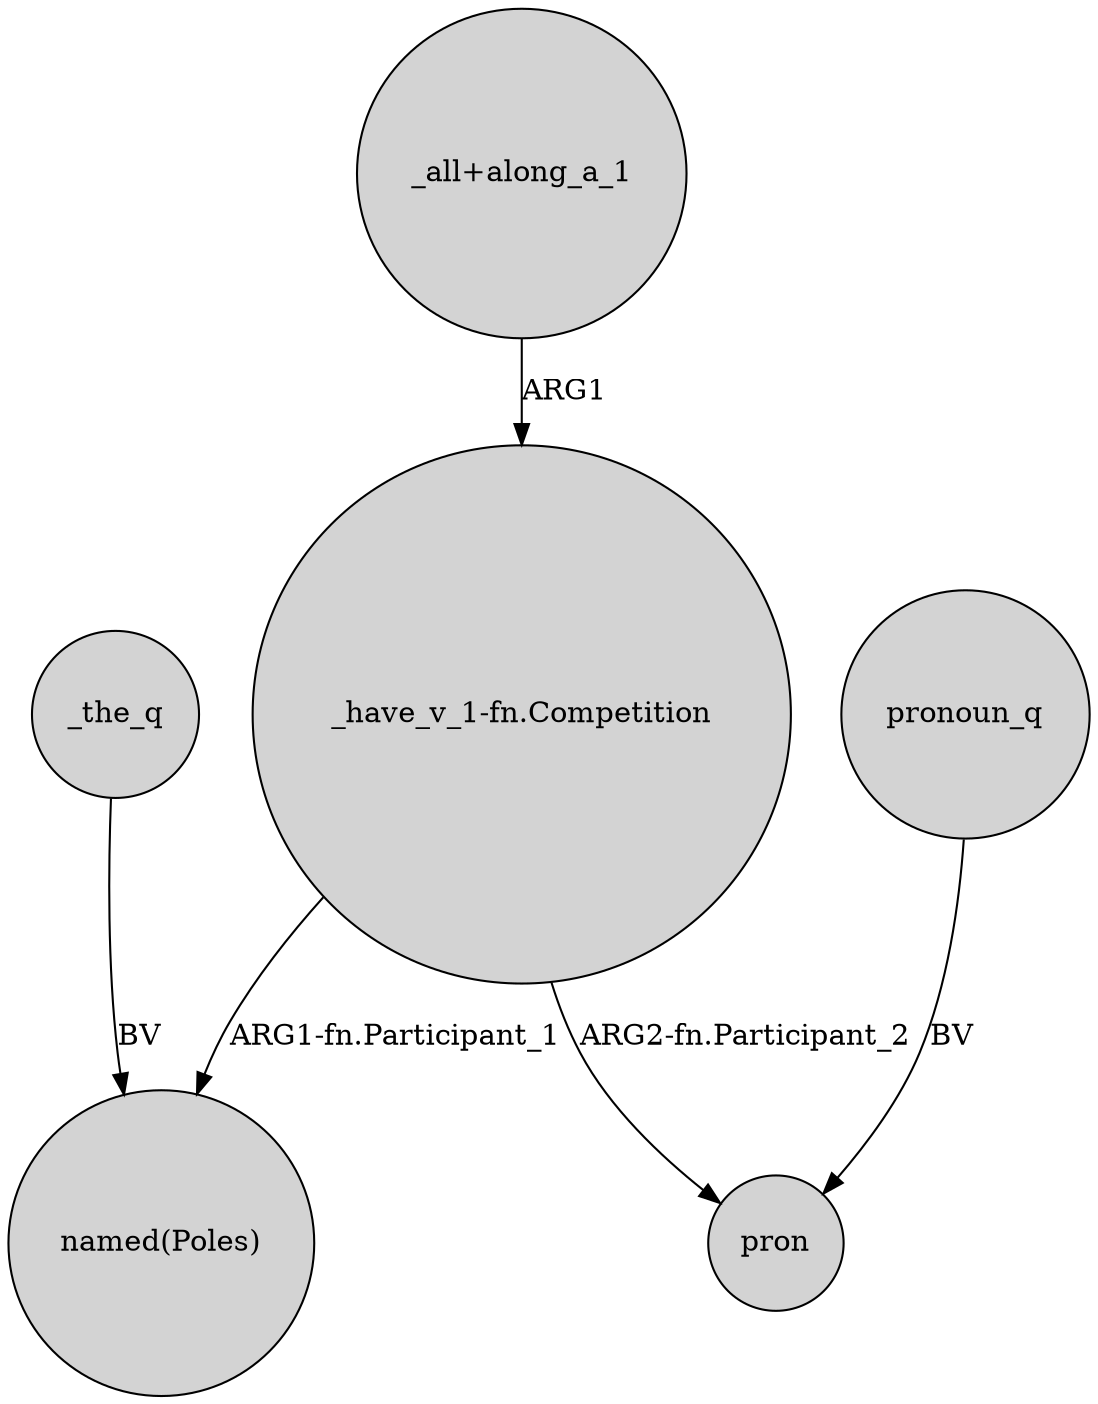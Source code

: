 digraph {
	node [shape=circle style=filled]
	_the_q -> "named(Poles)" [label=BV]
	"_have_v_1-fn.Competition" -> "named(Poles)" [label="ARG1-fn.Participant_1"]
	"_all+along_a_1" -> "_have_v_1-fn.Competition" [label=ARG1]
	pronoun_q -> pron [label=BV]
	"_have_v_1-fn.Competition" -> pron [label="ARG2-fn.Participant_2"]
}
